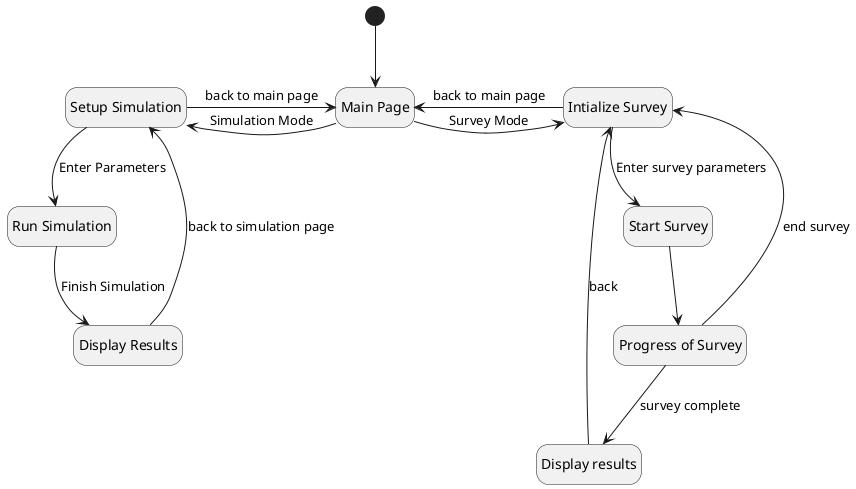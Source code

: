 @startuml
hide empty description
state "Main Page" as start
state "Setup Simulation" as sim
state "Intialize Survey" as run
state "Start Survey" as select
state "Progress of Survey" as ps
state "Display results" as results
state "Run Simulation" as setup
state "Display Results" as dr
[*] -down-> start
start -left-> sim : Simulation Mode
sim --> setup : Enter Parameters 
setup --> dr : Finish Simulation
dr --> sim : back to simulation page
sim -right-> start : back to main page
start -right-> run : Survey Mode
run --> select : Enter survey parameters
select --> ps
ps --> run : end survey
ps --> results : survey complete
run -left-> start : back to main page
results --> run : back
@enduml
